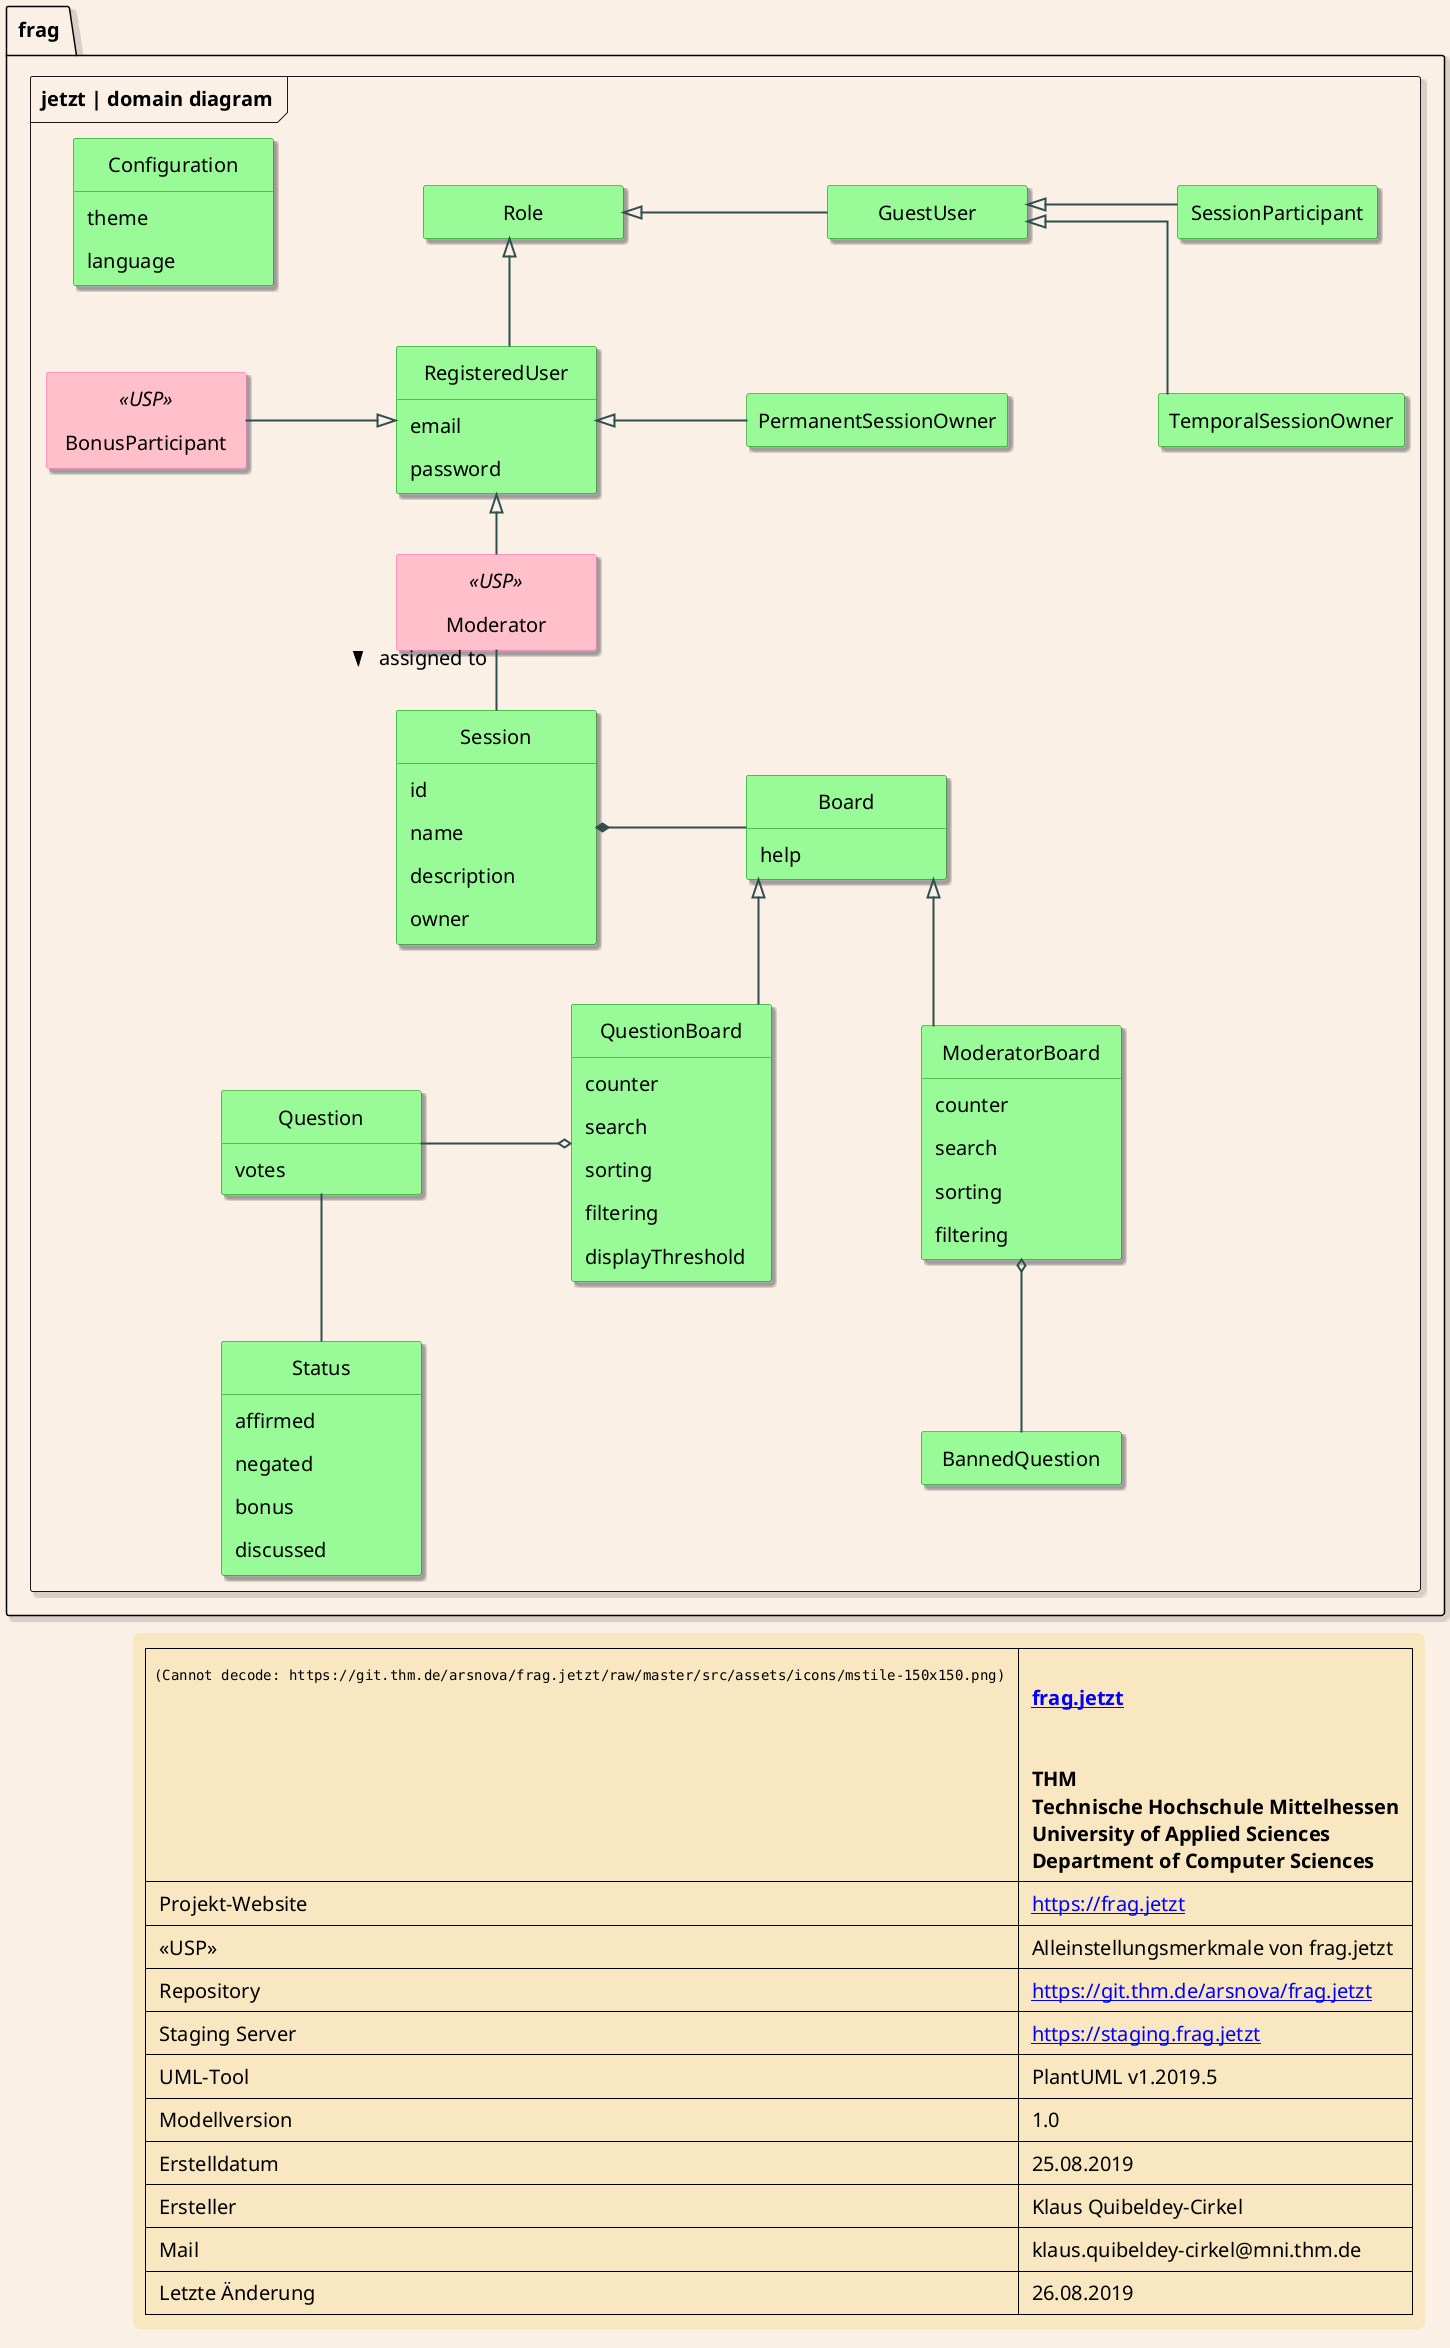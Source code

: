 @startuml

skinparam class {
	BackgroundColor PaleGreen
	BorderColor Green
	ArrowColor black
	FontSize 28
	BackgroundColor<<USP>> Pink
	BorderColor<<USP>> HotPink
}

skinparam backgroundColor Linen
skinparam linetype ortho
skinparam shadowing true
skinparam minClassWidth 200
skinparam LegendBackgroundColor Strategy
skinparam LegendBorderThickness 0
skinparam LegendFontSize 20
skinparam defaultFontSize 20
skinparam Padding 8
skinparam Nodesep 150
skinparam ArrowThickness 2
skinparam ArrowColor DarkSlateGray

hide methods
hide empty members
hide circle

package "frag.jetzt | domain diagram" <<Frame>> {

class Role {
}

class GuestUser {
}

class RegisteredUser {
  email
  password
}

GuestUser -left-|> Role
RegisteredUser -up-|> Role

class SessionParticipant {
}

class TemporalSessionOwner {
}

SessionParticipant -left-|> GuestUser
TemporalSessionOwner -up-|> GuestUser

class Moderator <<USP>> {
}

class BonusParticipant <<USP>> {
}

class PermanentSessionOwner {
}

PermanentSessionOwner -left-|> RegisteredUser
Moderator -up-|> RegisteredUser
Moderator -down- Session :assigned to >
BonusParticipant -right-|> RegisteredUser

class Session {
  id
  name
  description
  owner
  }

class Question {
  votes
}

class Status {
  affirmed
  negated
  bonus
  discussed
}

Status -up- Question

class Board {
  help
}

class QuestionBoard {
  counter
  search
  sorting
  filtering
  displayThreshold
}

class ModeratorBoard {
  counter
  search
  sorting
  filtering
}

Session *-right- Board
QuestionBoard -up-|> Board
ModeratorBoard -up-|> Board
Question -right-o QuestionBoard
ModeratorBoard o-down- BannedQuestion

class Configuration {
  theme
  language
}

}

legend right
  |=<img:https://git.thm.de/arsnova/frag.jetzt/raw/master/src/assets/icons/mstile-150x150.png> |= \n [[https://frag.jetzt frag.jetzt]] \n\n\n THM\n Technische Hochschule Mittelhessen \n University of Applied Sciences \n Department of Computer Sciences |
  | Projekt-Website | [[https://frag.jetzt]] |
  | «USP» | Alleinstellungsmerkmale von frag.jetzt |
  | Repository | [[https://git.thm.de/arsnova/frag.jetzt]] |
  | Staging Server | [[https://staging.frag.jetzt]] |
  | UML-Tool| PlantUML v1.2019.5|
  | Modellversion| 1.0 |
  | Erstelldatum| 25.08.2019 |
  | Ersteller| Klaus Quibeldey-Cirkel|
  | Mail| klaus.quibeldey-cirkel@mni.thm.de |
  | Letzte Änderung| 26.08.2019 |
end legend

@enduml
